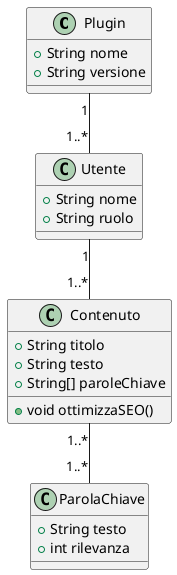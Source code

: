 @startuml
class Plugin {
  +String nome
  +String versione
}

class Utente {
  +String nome
  +String ruolo
}

class Contenuto {
  +String titolo
  +String testo
  +String[] paroleChiave
  +void ottimizzaSEO()
}

class ParolaChiave {
  +String testo
  +int rilevanza
}

Plugin "1" -- "1..*" Utente
Utente "1" -- "1..*" Contenuto
Contenuto "1..*" -- "1..*" ParolaChiave
@enduml
